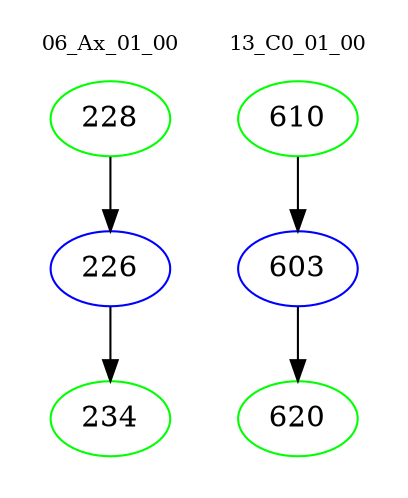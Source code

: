 digraph{
subgraph cluster_0 {
color = white
label = "06_Ax_01_00";
fontsize=10;
T0_228 [label="228", color="green"]
T0_228 -> T0_226 [color="black"]
T0_226 [label="226", color="blue"]
T0_226 -> T0_234 [color="black"]
T0_234 [label="234", color="green"]
}
subgraph cluster_1 {
color = white
label = "13_C0_01_00";
fontsize=10;
T1_610 [label="610", color="green"]
T1_610 -> T1_603 [color="black"]
T1_603 [label="603", color="blue"]
T1_603 -> T1_620 [color="black"]
T1_620 [label="620", color="green"]
}
}

